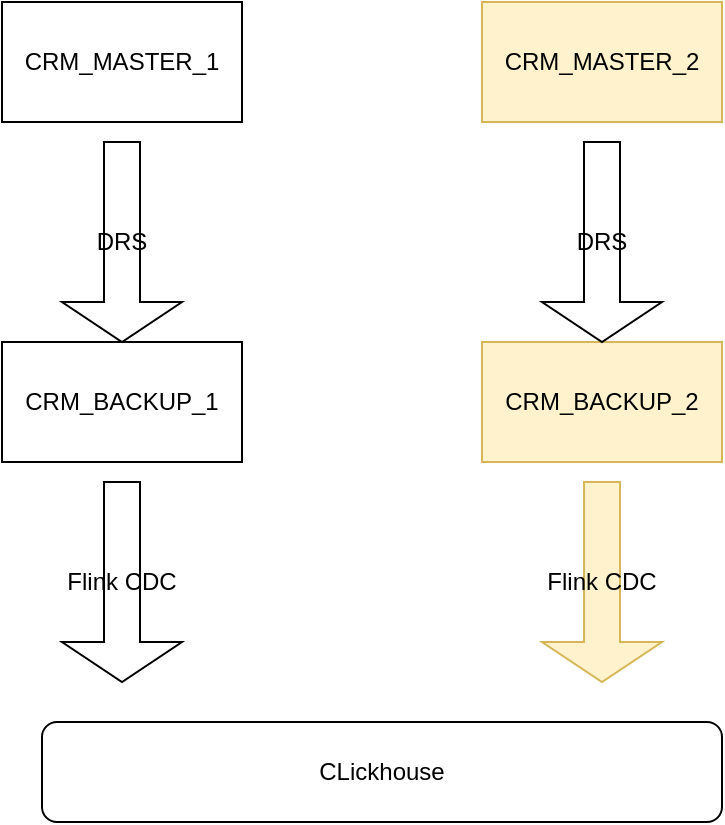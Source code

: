 <mxfile version="21.7.0" type="github" pages="2">
  <diagram name="第 1 页" id="qsA7nAwAdNASHieRgJQB">
    <mxGraphModel dx="1434" dy="833" grid="1" gridSize="10" guides="1" tooltips="1" connect="1" arrows="1" fold="1" page="1" pageScale="1" pageWidth="827" pageHeight="1169" math="0" shadow="0">
      <root>
        <mxCell id="0" />
        <mxCell id="1" parent="0" />
        <mxCell id="IXahhotZENDEbimjL1xp-6" style="edgeStyle=orthogonalEdgeStyle;rounded=0;orthogonalLoop=1;jettySize=auto;html=1;exitX=0.5;exitY=0.975;exitDx=0;exitDy=0;exitPerimeter=0;" edge="1" parent="1" target="IXahhotZENDEbimjL1xp-4">
          <mxGeometry relative="1" as="geometry">
            <mxPoint x="190" y="288" as="sourcePoint" />
          </mxGeometry>
        </mxCell>
        <mxCell id="IXahhotZENDEbimjL1xp-7" style="edgeStyle=orthogonalEdgeStyle;rounded=0;orthogonalLoop=1;jettySize=auto;html=1;exitX=0.5;exitY=0.975;exitDx=0;exitDy=0;exitPerimeter=0;" edge="1" parent="1" source="IXahhotZENDEbimjL1xp-3">
          <mxGeometry relative="1" as="geometry">
            <mxPoint x="430" y="390" as="targetPoint" />
          </mxGeometry>
        </mxCell>
        <mxCell id="IXahhotZENDEbimjL1xp-8" value="CLickhouse" style="rounded=1;whiteSpace=wrap;html=1;" vertex="1" parent="1">
          <mxGeometry x="150" y="600" width="340" height="50" as="geometry" />
        </mxCell>
        <mxCell id="IXahhotZENDEbimjL1xp-11" value="Flink CDC" style="shape=singleArrow;direction=south;whiteSpace=wrap;html=1;" vertex="1" parent="1">
          <mxGeometry x="160" y="480" width="60" height="100" as="geometry" />
        </mxCell>
        <mxCell id="IXahhotZENDEbimjL1xp-12" value="Flink CDC" style="shape=singleArrow;direction=south;whiteSpace=wrap;html=1;fillColor=#fff2cc;strokeColor=#d6b656;" vertex="1" parent="1">
          <mxGeometry x="400" y="480" width="60" height="100" as="geometry" />
        </mxCell>
        <mxCell id="IXahhotZENDEbimjL1xp-13" value="CRM_MASTER_1" style="rounded=0;whiteSpace=wrap;html=1;" vertex="1" parent="1">
          <mxGeometry x="130" y="240" width="120" height="60" as="geometry" />
        </mxCell>
        <mxCell id="IXahhotZENDEbimjL1xp-14" value="CRM_MASTER_2" style="rounded=0;whiteSpace=wrap;html=1;fillColor=#fff2cc;strokeColor=#d6b656;" vertex="1" parent="1">
          <mxGeometry x="370" y="240" width="120" height="60" as="geometry" />
        </mxCell>
        <mxCell id="IXahhotZENDEbimjL1xp-15" value="CRM_BACKUP_2" style="rounded=0;whiteSpace=wrap;html=1;fillColor=#fff2cc;strokeColor=#d6b656;" vertex="1" parent="1">
          <mxGeometry x="370" y="410" width="120" height="60" as="geometry" />
        </mxCell>
        <mxCell id="IXahhotZENDEbimjL1xp-16" value="CRM_BACKUP_1" style="rounded=0;whiteSpace=wrap;html=1;" vertex="1" parent="1">
          <mxGeometry x="130" y="410" width="120" height="60" as="geometry" />
        </mxCell>
        <mxCell id="9LFnU_bApeq4fVWj5Kd6-1" value="DRS" style="shape=singleArrow;direction=south;whiteSpace=wrap;html=1;" vertex="1" parent="1">
          <mxGeometry x="160" y="310" width="60" height="100" as="geometry" />
        </mxCell>
        <mxCell id="9LFnU_bApeq4fVWj5Kd6-2" value="DRS" style="shape=singleArrow;direction=south;whiteSpace=wrap;html=1;" vertex="1" parent="1">
          <mxGeometry x="400" y="310" width="60" height="100" as="geometry" />
        </mxCell>
      </root>
    </mxGraphModel>
  </diagram>
  <diagram id="8HLk-VeAkFTtaC2HQgmH" name="第 2 页">
    <mxGraphModel dx="1434" dy="833" grid="1" gridSize="10" guides="1" tooltips="1" connect="1" arrows="1" fold="1" page="1" pageScale="1" pageWidth="827" pageHeight="1169" math="0" shadow="0">
      <root>
        <mxCell id="0" />
        <mxCell id="1" parent="0" />
        <mxCell id="iffqde4-TSKEQajBlg3I-8" value="" style="edgeStyle=orthogonalEdgeStyle;rounded=0;orthogonalLoop=1;jettySize=auto;html=1;" edge="1" parent="1" source="iffqde4-TSKEQajBlg3I-1" target="iffqde4-TSKEQajBlg3I-7">
          <mxGeometry relative="1" as="geometry" />
        </mxCell>
        <mxCell id="iffqde4-TSKEQajBlg3I-1" value="代码改造，删除跨库调用" style="rounded=1;whiteSpace=wrap;html=1;" vertex="1" parent="1">
          <mxGeometry x="120" y="330" width="120" height="60" as="geometry" />
        </mxCell>
        <mxCell id="iffqde4-TSKEQajBlg3I-6" value="" style="edgeStyle=orthogonalEdgeStyle;rounded=0;orthogonalLoop=1;jettySize=auto;html=1;" edge="1" parent="1" source="iffqde4-TSKEQajBlg3I-4" target="iffqde4-TSKEQajBlg3I-5">
          <mxGeometry relative="1" as="geometry" />
        </mxCell>
        <mxCell id="iffqde4-TSKEQajBlg3I-4" value="新增MYSQL" style="rounded=1;whiteSpace=wrap;html=1;" vertex="1" parent="1">
          <mxGeometry x="120" y="460" width="120" height="60" as="geometry" />
        </mxCell>
        <mxCell id="iffqde4-TSKEQajBlg3I-5" value="开启数据同步，老-&amp;gt;新" style="whiteSpace=wrap;html=1;rounded=1;" vertex="1" parent="1">
          <mxGeometry x="320" y="460" width="140" height="60" as="geometry" />
        </mxCell>
        <mxCell id="iffqde4-TSKEQajBlg3I-7" value="修改CRM JDBC连接指向新库" style="whiteSpace=wrap;html=1;rounded=1;" vertex="1" parent="1">
          <mxGeometry x="330" y="330" width="120" height="60" as="geometry" />
        </mxCell>
      </root>
    </mxGraphModel>
  </diagram>
</mxfile>
